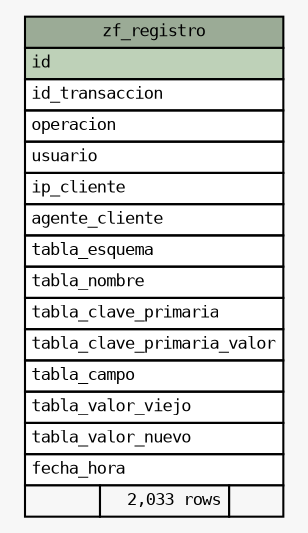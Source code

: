 // dot 2.38.0 on Linux 3.16.0-4-amd64
// SchemaSpy rev 590
digraph "zf_registro" {
  graph [
    rankdir="RL"
    bgcolor="#f7f7f7"
    nodesep="0.18"
    ranksep="0.46"
    fontname="monospace"
    fontsize="8"
  ];
  node [
    fontname="monospace"
    fontsize="8"
    shape="plaintext"
  ];
  edge [
    arrowsize="0.8"
  ];
  "zf_registro" [
    label=<
    <TABLE BORDER="0" CELLBORDER="1" CELLSPACING="0" BGCOLOR="#ffffff">
      <TR><TD COLSPAN="3" BGCOLOR="#9bab96" ALIGN="CENTER">zf_registro</TD></TR>
      <TR><TD PORT="id" COLSPAN="3" BGCOLOR="#bed1b8" ALIGN="LEFT">id</TD></TR>
      <TR><TD PORT="id_transaccion" COLSPAN="3" ALIGN="LEFT">id_transaccion</TD></TR>
      <TR><TD PORT="operacion" COLSPAN="3" ALIGN="LEFT">operacion</TD></TR>
      <TR><TD PORT="usuario" COLSPAN="3" ALIGN="LEFT">usuario</TD></TR>
      <TR><TD PORT="ip_cliente" COLSPAN="3" ALIGN="LEFT">ip_cliente</TD></TR>
      <TR><TD PORT="agente_cliente" COLSPAN="3" ALIGN="LEFT">agente_cliente</TD></TR>
      <TR><TD PORT="tabla_esquema" COLSPAN="3" ALIGN="LEFT">tabla_esquema</TD></TR>
      <TR><TD PORT="tabla_nombre" COLSPAN="3" ALIGN="LEFT">tabla_nombre</TD></TR>
      <TR><TD PORT="tabla_clave_primaria" COLSPAN="3" ALIGN="LEFT">tabla_clave_primaria</TD></TR>
      <TR><TD PORT="tabla_clave_primaria_valor" COLSPAN="3" ALIGN="LEFT">tabla_clave_primaria_valor</TD></TR>
      <TR><TD PORT="tabla_campo" COLSPAN="3" ALIGN="LEFT">tabla_campo</TD></TR>
      <TR><TD PORT="tabla_valor_viejo" COLSPAN="3" ALIGN="LEFT">tabla_valor_viejo</TD></TR>
      <TR><TD PORT="tabla_valor_nuevo" COLSPAN="3" ALIGN="LEFT">tabla_valor_nuevo</TD></TR>
      <TR><TD PORT="fecha_hora" COLSPAN="3" ALIGN="LEFT">fecha_hora</TD></TR>
      <TR><TD ALIGN="LEFT" BGCOLOR="#f7f7f7">  </TD><TD ALIGN="RIGHT" BGCOLOR="#f7f7f7">2,033 rows</TD><TD ALIGN="RIGHT" BGCOLOR="#f7f7f7">  </TD></TR>
    </TABLE>>
    URL="tables/zf_registro.html"
    tooltip="zf_registro"
  ];
}
